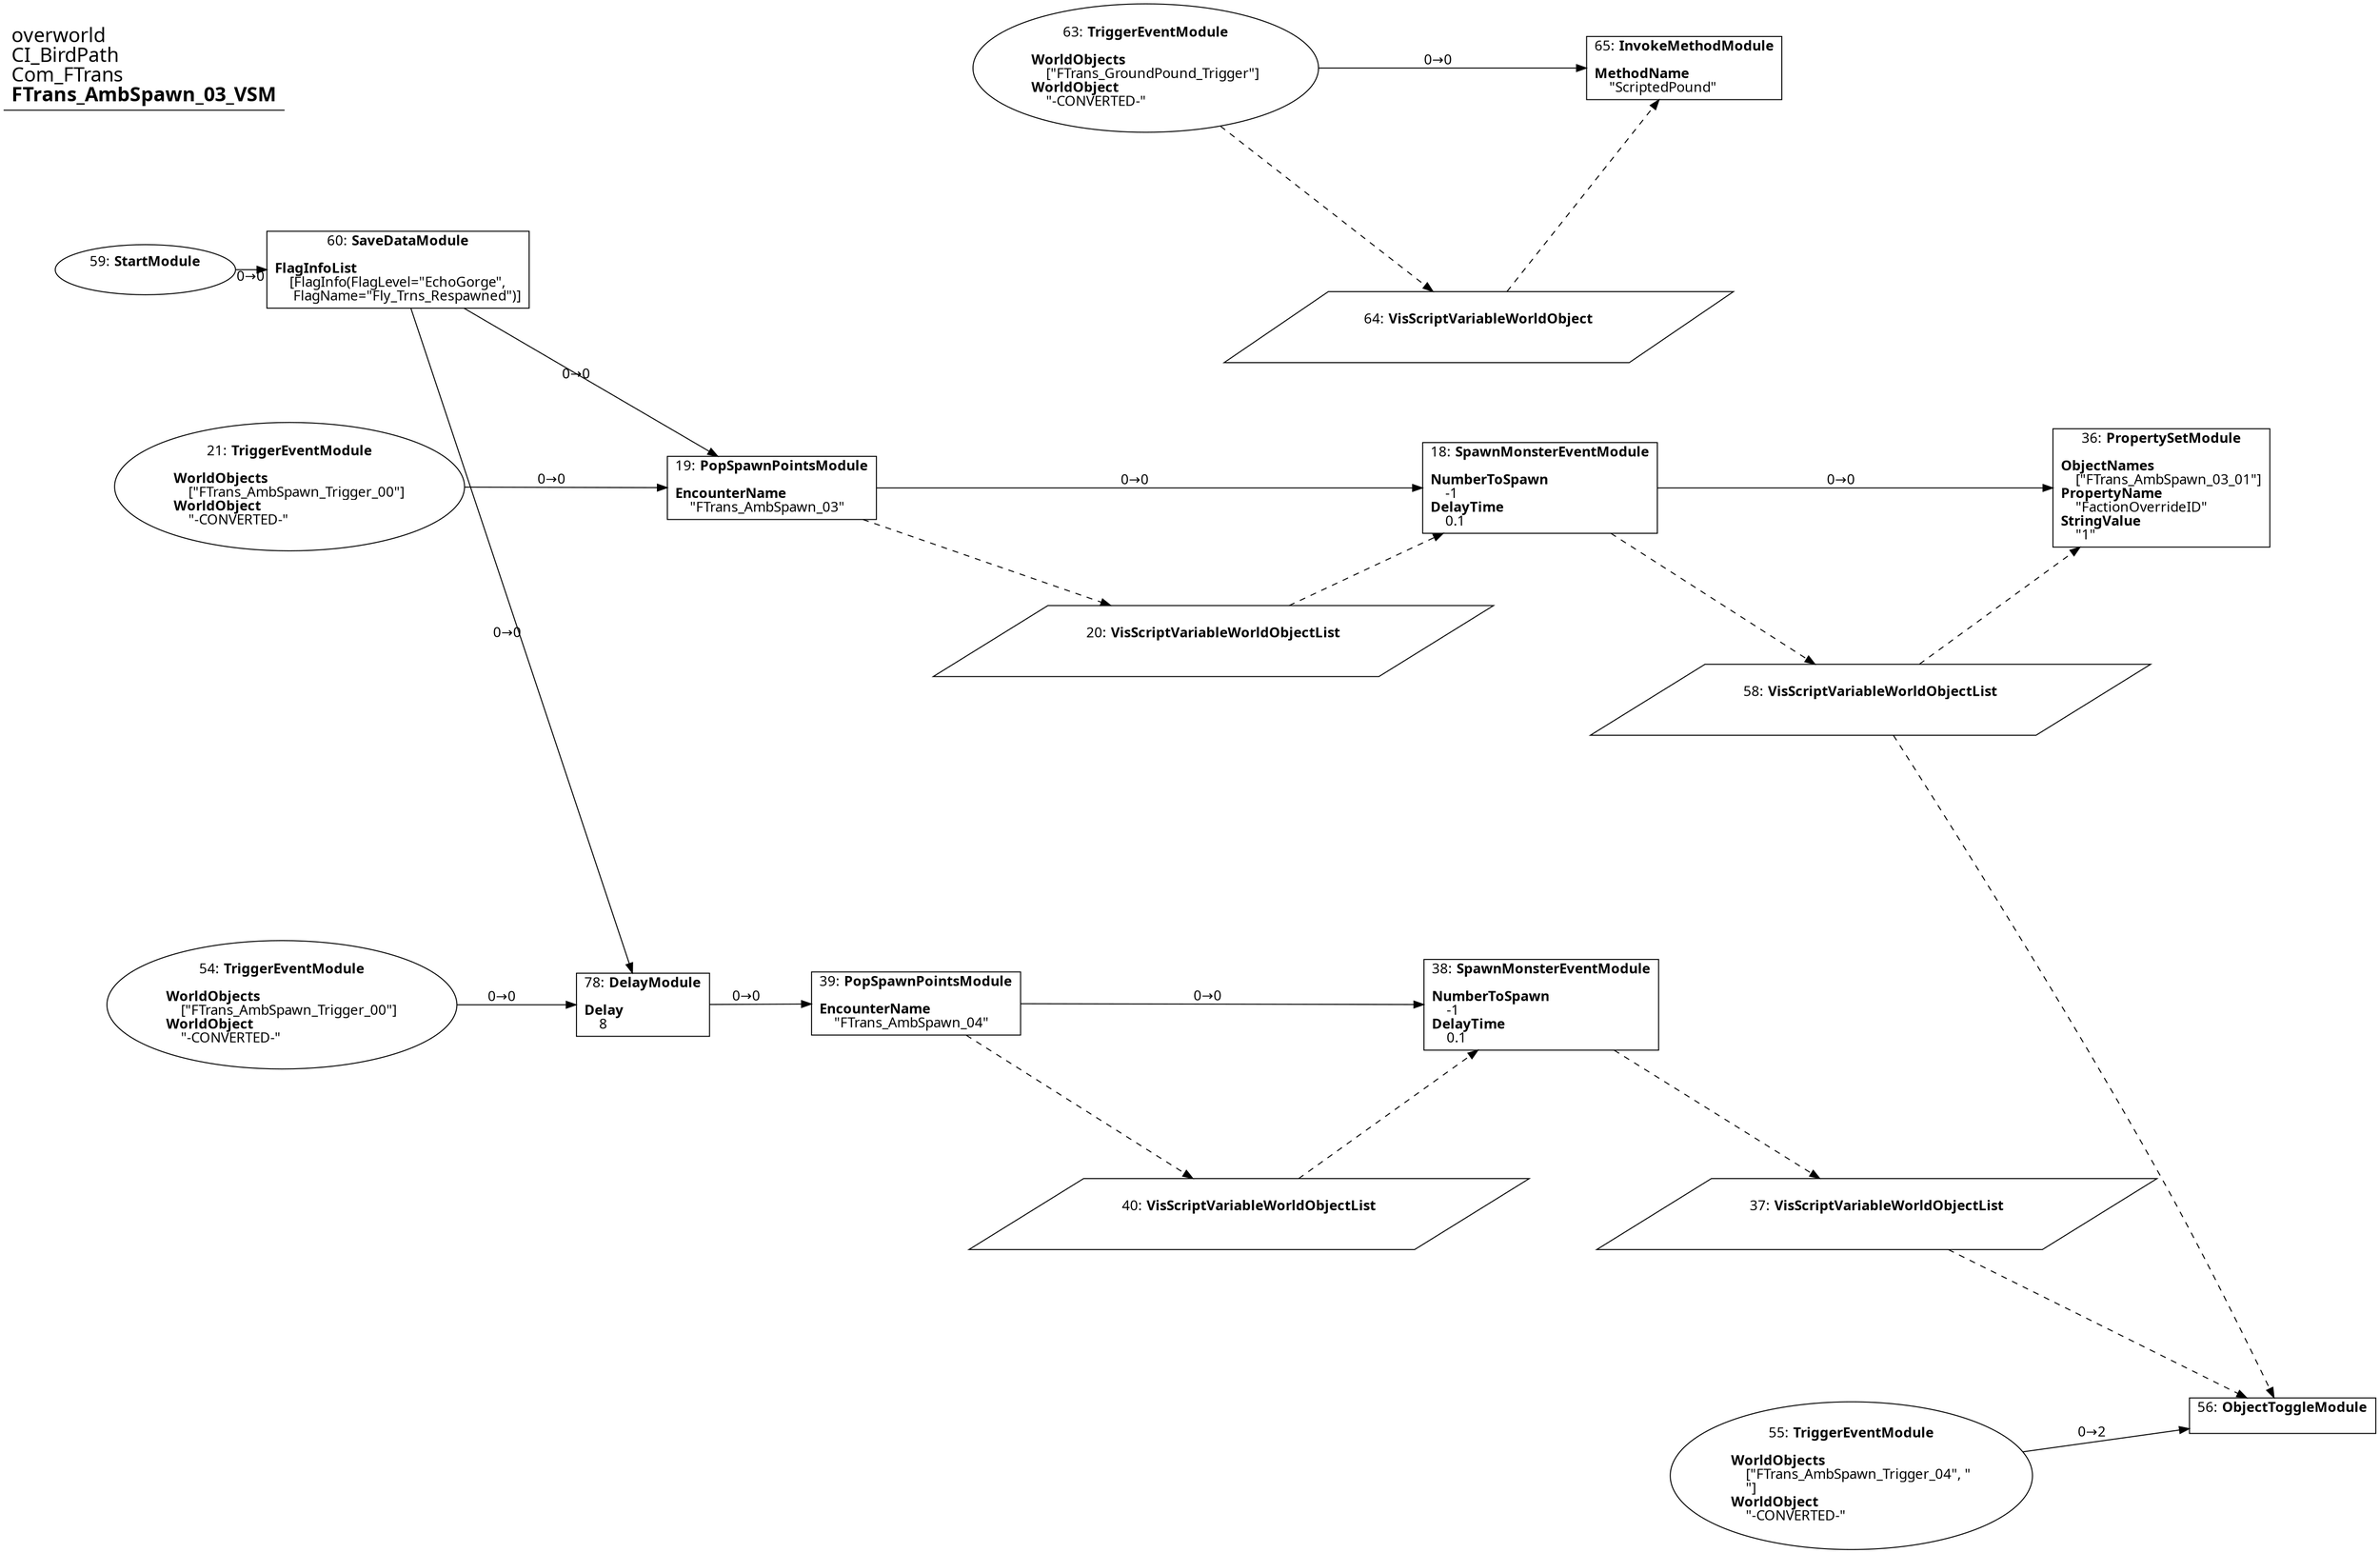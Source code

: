 digraph {
    layout = fdp;
    overlap = prism;
    sep = "+16";
    splines = spline;

    node [ shape = box ];

    graph [ fontname = "Segoe UI" ];
    node [ fontname = "Segoe UI" ];
    edge [ fontname = "Segoe UI" ];

    18 [ label = <18: <b>SpawnMonsterEventModule</b><br/><br/><b>NumberToSpawn</b><br align="left"/>    -1<br align="left"/><b>DelayTime</b><br align="left"/>    0.1<br align="left"/>> ];
    18 [ pos = "0.82600003,0.514!" ];
    18 -> 36 [ label = "0→0" ];
    20 -> 18 [ style = dashed ];
    18 -> 58 [ style = dashed ];

    19 [ label = <19: <b>PopSpawnPointsModule</b><br/><br/><b>EncounterName</b><br align="left"/>    &quot;FTrans_AmbSpawn_03&quot;<br align="left"/>> ];
    19 [ pos = "0.224,0.514!" ];
    19 -> 18 [ label = "0→0" ];
    19 -> 20 [ style = dashed ];

    20 [ label = <20: <b>VisScriptVariableWorldObjectList</b><br/><br/>> ];
    20 [ shape = parallelogram ]
    20 [ pos = "0.57000005,0.39400002!" ];

    21 [ label = <21: <b>TriggerEventModule</b><br/><br/><b>WorldObjects</b><br align="left"/>    [&quot;FTrans_AmbSpawn_Trigger_00&quot;]<br align="left"/><b>WorldObject</b><br align="left"/>    &quot;-CONVERTED-&quot;<br align="left"/>> ];
    21 [ shape = oval ]
    21 [ pos = "-0.15400001,0.51500005!" ];
    21 -> 19 [ label = "0→0" ];

    36 [ label = <36: <b>PropertySetModule</b><br/><br/><b>ObjectNames</b><br align="left"/>    [&quot;FTrans_AmbSpawn_03_01&quot;]<br align="left"/><b>PropertyName</b><br align="left"/>    &quot;FactionOverrideID&quot;<br align="left"/><b>StringValue</b><br align="left"/>    &quot;1&quot;<br align="left"/>> ];
    36 [ pos = "1.3130001,0.514!" ];
    58 -> 36 [ style = dashed ];

    37 [ label = <37: <b>VisScriptVariableWorldObjectList</b><br/><br/>> ];
    37 [ shape = parallelogram ]
    37 [ pos = "1.09,-0.055000003!" ];

    38 [ label = <38: <b>SpawnMonsterEventModule</b><br/><br/><b>NumberToSpawn</b><br align="left"/>    -1<br align="left"/><b>DelayTime</b><br align="left"/>    0.1<br align="left"/>> ];
    38 [ pos = "0.827,0.109000005!" ];
    40 -> 38 [ style = dashed ];
    38 -> 37 [ style = dashed ];

    39 [ label = <39: <b>PopSpawnPointsModule</b><br/><br/><b>EncounterName</b><br align="left"/>    &quot;FTrans_AmbSpawn_04&quot;<br align="left"/>> ];
    39 [ pos = "0.337,0.11000001!" ];
    39 -> 38 [ label = "0→0" ];
    39 -> 40 [ style = dashed ];

    40 [ label = <40: <b>VisScriptVariableWorldObjectList</b><br/><br/>> ];
    40 [ shape = parallelogram ]
    40 [ pos = "0.59800005,-0.055000003!" ];

    54 [ label = <54: <b>TriggerEventModule</b><br/><br/><b>WorldObjects</b><br align="left"/>    [&quot;FTrans_AmbSpawn_Trigger_00&quot;]<br align="left"/><b>WorldObject</b><br align="left"/>    &quot;-CONVERTED-&quot;<br align="left"/>> ];
    54 [ shape = oval ]
    54 [ pos = "-0.16000001,0.109000005!" ];
    54 -> 78 [ label = "0→0" ];

    55 [ label = <55: <b>TriggerEventModule</b><br/><br/><b>WorldObjects</b><br align="left"/>    [&quot;FTrans_AmbSpawn_Trigger_04&quot;, &quot;<br align="left"/>    &quot;]<br align="left"/><b>WorldObject</b><br align="left"/>    &quot;-CONVERTED-&quot;<br align="left"/>> ];
    55 [ shape = oval ]
    55 [ pos = "1.07,-0.26000002!" ];
    55 -> 56 [ label = "0→2" ];

    56 [ label = <56: <b>ObjectToggleModule</b><br/><br/>> ];
    56 [ pos = "1.4080001,-0.21300001!" ];
    37 -> 56 [ style = dashed ];
    58 -> 56 [ style = dashed ];

    58 [ label = <58: <b>VisScriptVariableWorldObjectList</b><br/><br/>> ];
    58 [ shape = parallelogram ]
    58 [ pos = "1.085,0.34800002!" ];

    59 [ label = <59: <b>StartModule</b><br/><br/>> ];
    59 [ shape = oval ]
    59 [ pos = "-0.26700002,0.68500006!" ];
    59 -> 60 [ label = "0→0" ];

    60 [ label = <60: <b>SaveDataModule</b><br/><br/><b>FlagInfoList</b><br align="left"/>    [FlagInfo(FlagLevel=&quot;EchoGorge&quot;,<br align="left"/>     FlagName=&quot;Fly_Trns_Respawned&quot;)]<br align="left"/>> ];
    60 [ pos = "-0.069000006,0.68500006!" ];
    60 -> 19 [ label = "0→0" ];
    60 -> 78 [ label = "0→0" ];

    63 [ label = <63: <b>TriggerEventModule</b><br/><br/><b>WorldObjects</b><br align="left"/>    [&quot;FTrans_GroundPound_Trigger&quot;]<br align="left"/><b>WorldObject</b><br align="left"/>    &quot;-CONVERTED-&quot;<br align="left"/>> ];
    63 [ shape = oval ]
    63 [ pos = "0.517,0.84300005!" ];
    63 -> 65 [ label = "0→0" ];
    63 -> 64 [ style = dashed ];

    64 [ label = <64: <b>VisScriptVariableWorldObject</b><br/><br/>> ];
    64 [ shape = parallelogram ]
    64 [ pos = "0.77800006,0.64000005!" ];

    65 [ label = <65: <b>InvokeMethodModule</b><br/><br/><b>MethodName</b><br align="left"/>    &quot;ScriptedPound&quot;<br align="left"/>> ];
    65 [ pos = "0.93900007,0.84300005!" ];
    64 -> 65 [ style = dashed ];

    78 [ label = <78: <b>DelayModule</b><br/><br/><b>Delay</b><br align="left"/>    8<br align="left"/>> ];
    78 [ pos = "0.123,0.109000005!" ];
    78 -> 39 [ label = "0→0" ];

    title [ pos = "-0.268,0.84400004!" ];
    title [ shape = underline ];
    title [ label = <<font point-size="20">overworld<br align="left"/>CI_BirdPath<br align="left"/>Com_FTrans<br align="left"/><b>FTrans_AmbSpawn_03_VSM</b><br align="left"/></font>> ];
}
